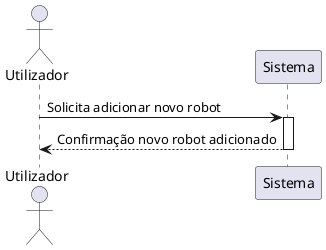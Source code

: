 @startuml US360
actor Utilizador
participant "Sistema" as Sistema
Utilizador -> Sistema : Solicita adicionar novo robot
activate Sistema
Sistema --> Utilizador : Confirmação novo robot adicionado
deactivate Sistema
@enduml